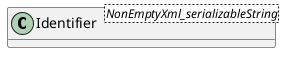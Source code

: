 @startuml
skinparam classAttributeIconSize 0
hide methods

class Identifier<NonEmptyXml_serializableString> {
}
@enduml